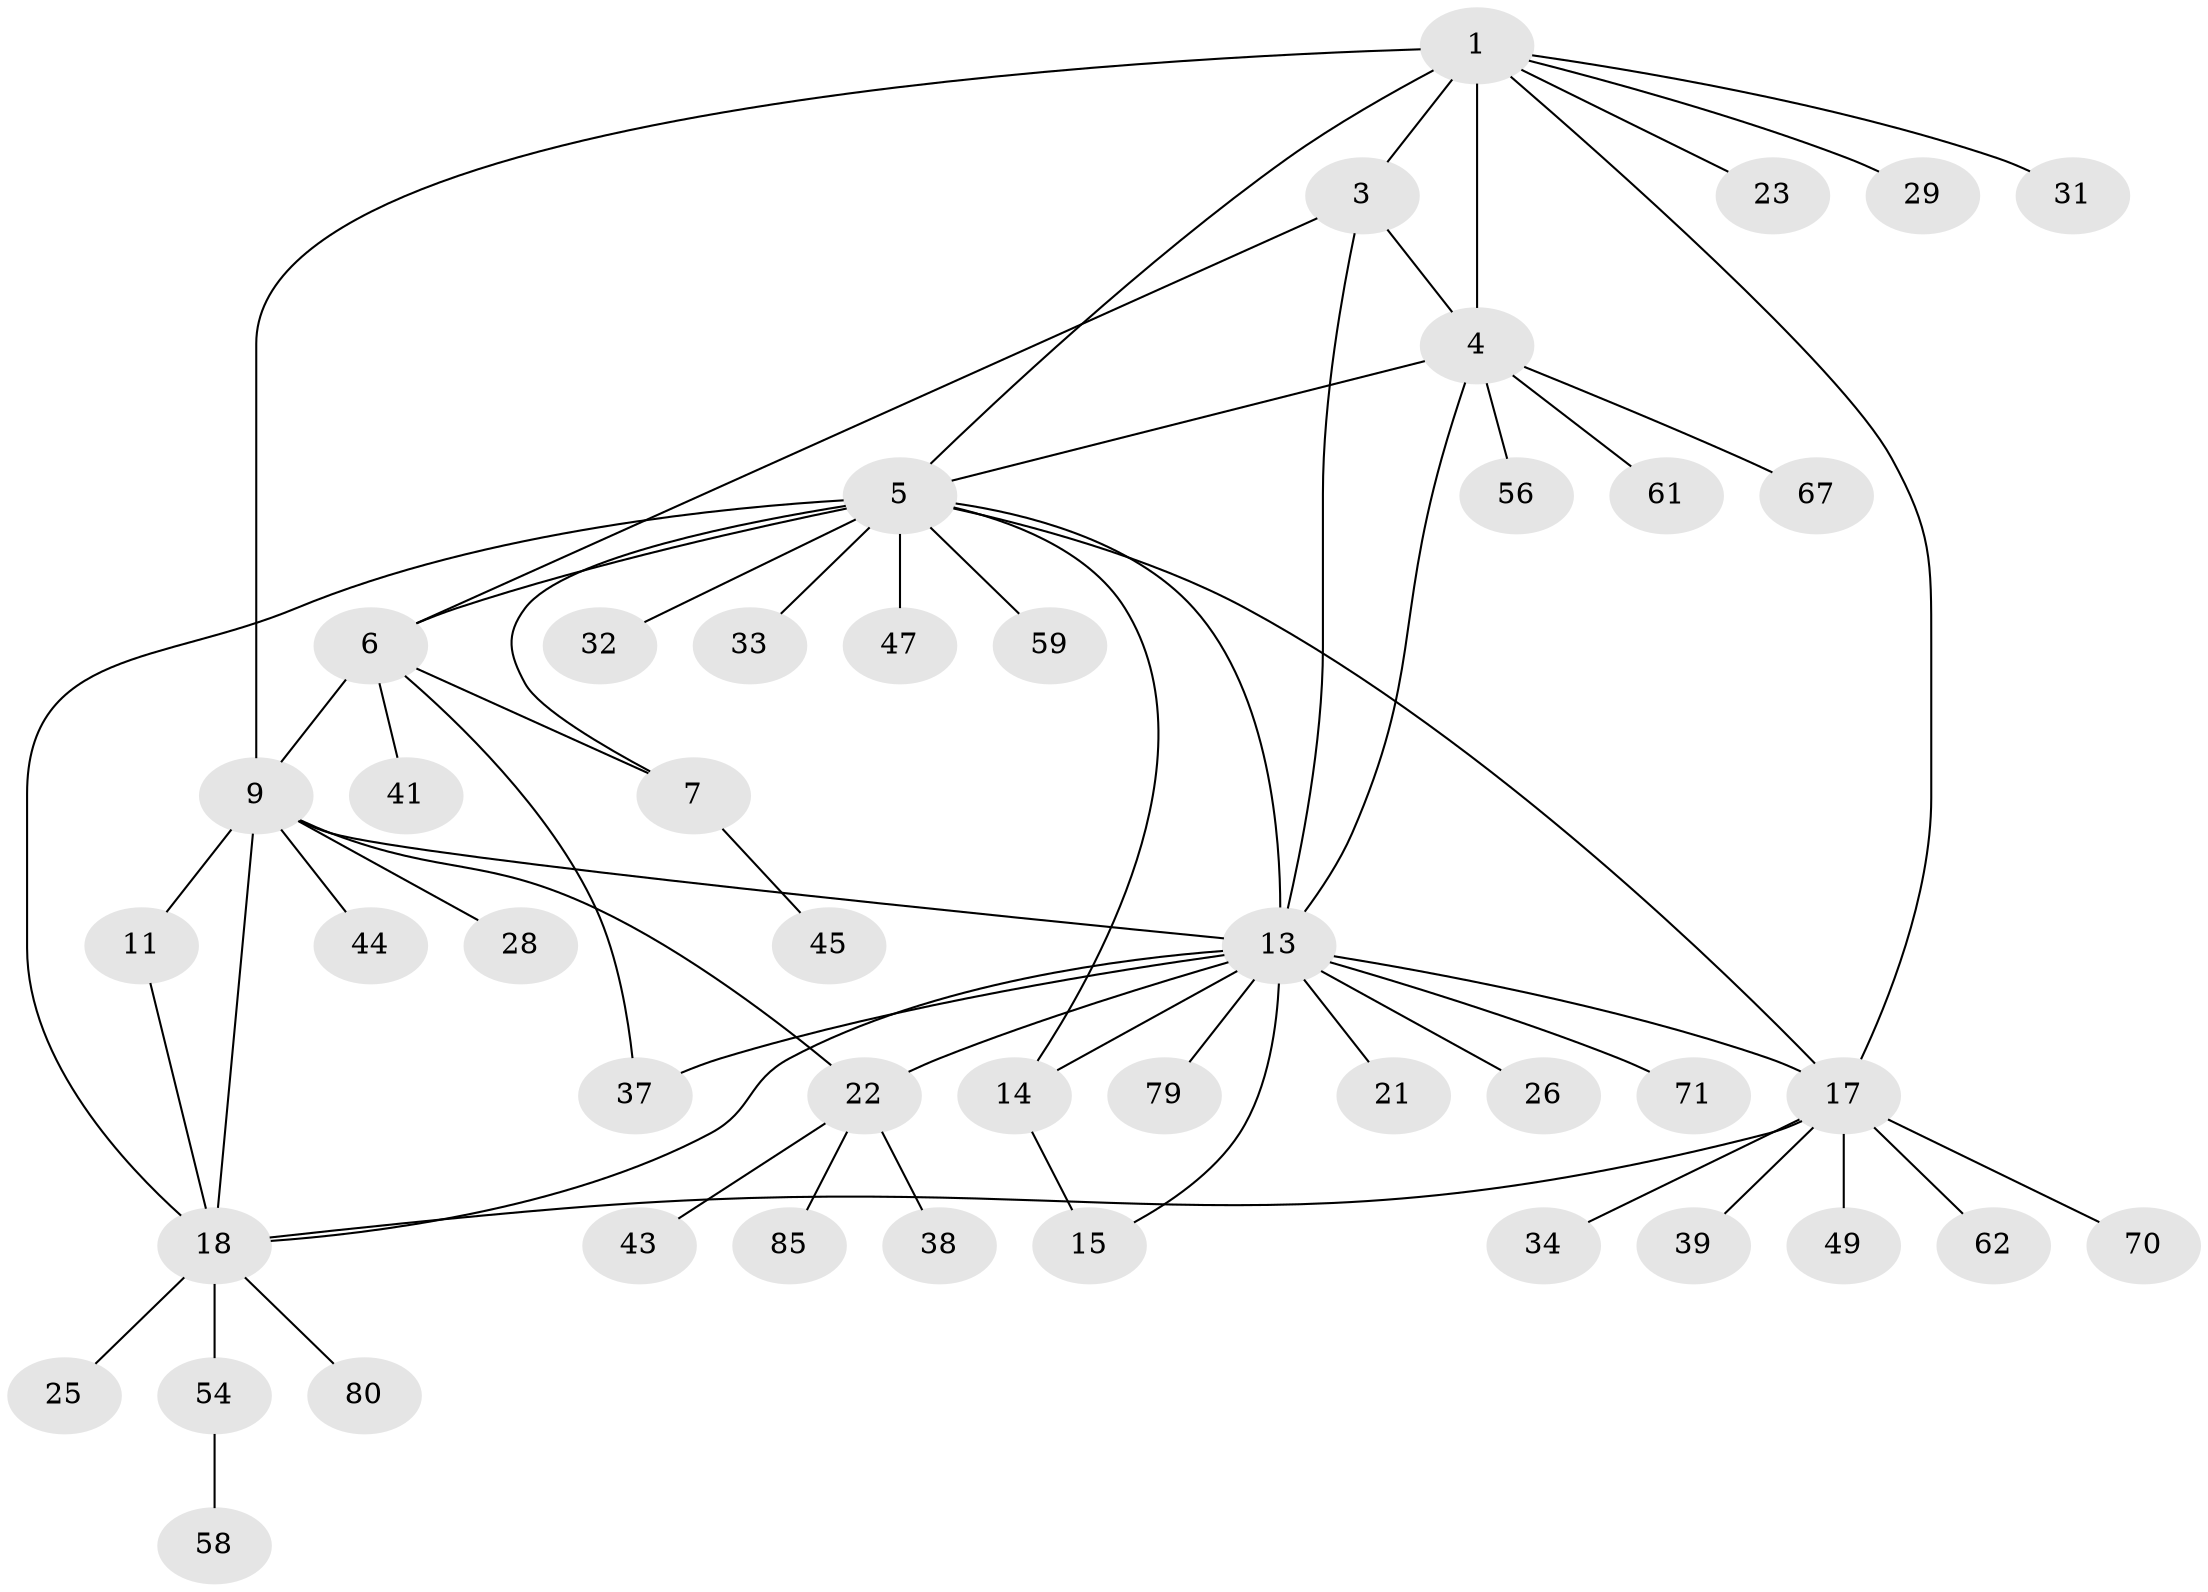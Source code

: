// original degree distribution, {4: 0.04395604395604396, 10: 0.01098901098901099, 6: 0.04395604395604396, 8: 0.03296703296703297, 9: 0.02197802197802198, 5: 0.02197802197802198, 16: 0.01098901098901099, 3: 0.054945054945054944, 11: 0.01098901098901099, 7: 0.02197802197802198, 1: 0.5494505494505495, 2: 0.17582417582417584}
// Generated by graph-tools (version 1.1) at 2025/16/03/09/25 04:16:09]
// undirected, 45 vertices, 62 edges
graph export_dot {
graph [start="1"]
  node [color=gray90,style=filled];
  1 [super="+2"];
  3 [super="+46"];
  4;
  5 [super="+24+19"];
  6 [super="+65"];
  7 [super="+76+8"];
  9 [super="+10+12"];
  11 [super="+64"];
  13 [super="+42+40+74+82"];
  14 [super="+16+30+35"];
  15 [super="+69"];
  17 [super="+52"];
  18;
  21;
  22 [super="+36"];
  23 [super="+60"];
  25;
  26;
  28;
  29;
  31 [super="+53"];
  32;
  33;
  34;
  37;
  38 [super="+57"];
  39;
  41 [super="+50+63"];
  43;
  44;
  45;
  47;
  49;
  54;
  56;
  58;
  59 [super="+75"];
  61;
  62;
  67;
  70;
  71;
  79 [super="+83"];
  80;
  85;
  1 -- 3 [weight=2];
  1 -- 4 [weight=2];
  1 -- 9;
  1 -- 17;
  1 -- 23;
  1 -- 29;
  1 -- 31;
  1 -- 5;
  3 -- 4;
  3 -- 6;
  3 -- 13 [weight=2];
  4 -- 56;
  4 -- 61;
  4 -- 67;
  4 -- 13;
  4 -- 5;
  5 -- 6;
  5 -- 7 [weight=2];
  5 -- 14;
  5 -- 33;
  5 -- 47;
  5 -- 59;
  5 -- 32;
  5 -- 17 [weight=2];
  5 -- 18 [weight=2];
  5 -- 13;
  6 -- 7 [weight=2];
  6 -- 9;
  6 -- 37;
  6 -- 41;
  7 -- 45;
  9 -- 11 [weight=3];
  9 -- 44;
  9 -- 18;
  9 -- 22;
  9 -- 28;
  9 -- 13;
  11 -- 18;
  13 -- 14 [weight=2];
  13 -- 15;
  13 -- 17;
  13 -- 21;
  13 -- 26;
  13 -- 37;
  13 -- 71;
  13 -- 79;
  13 -- 22;
  13 -- 18;
  14 -- 15 [weight=2];
  17 -- 18;
  17 -- 34;
  17 -- 39;
  17 -- 49;
  17 -- 62;
  17 -- 70;
  18 -- 25;
  18 -- 54;
  18 -- 80;
  22 -- 85;
  22 -- 38;
  22 -- 43;
  54 -- 58;
}
